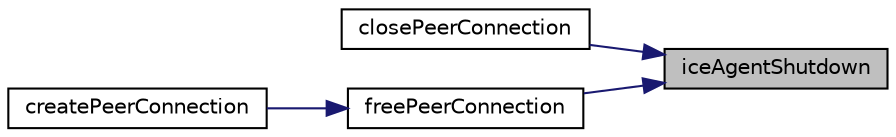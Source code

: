 digraph "iceAgentShutdown"
{
 // LATEX_PDF_SIZE
  edge [fontname="Helvetica",fontsize="10",labelfontname="Helvetica",labelfontsize="10"];
  node [fontname="Helvetica",fontsize="10",shape=record];
  rankdir="RL";
  Node1 [label="iceAgentShutdown",height=0.2,width=0.4,color="black", fillcolor="grey75", style="filled", fontcolor="black",tooltip=" "];
  Node1 -> Node2 [dir="back",color="midnightblue",fontsize="10",style="solid",fontname="Helvetica"];
  Node2 [label="closePeerConnection",height=0.2,width=0.4,color="black", fillcolor="white", style="filled",URL="$group__PublicMemberFunctions.html#ga9babad6ea2bc9bb97279c7034697375a",tooltip="Close the underlying DTLS session and IceAgent connection. Trigger RtcOnConnectionStateChange to RTC_..."];
  Node1 -> Node3 [dir="back",color="midnightblue",fontsize="10",style="solid",fontname="Helvetica"];
  Node3 [label="freePeerConnection",height=0.2,width=0.4,color="black", fillcolor="white", style="filled",URL="$group__PublicMemberFunctions.html#ga433b1bd125e7f221bcdad97a2a0e8949",tooltip="Free a RtcPeerConnection."];
  Node3 -> Node4 [dir="back",color="midnightblue",fontsize="10",style="solid",fontname="Helvetica"];
  Node4 [label="createPeerConnection",height=0.2,width=0.4,color="black", fillcolor="white", style="filled",URL="$group__PublicMemberFunctions.html#gada972c66438c7e7c82e1db0cfe2b2640",tooltip=" "];
}
